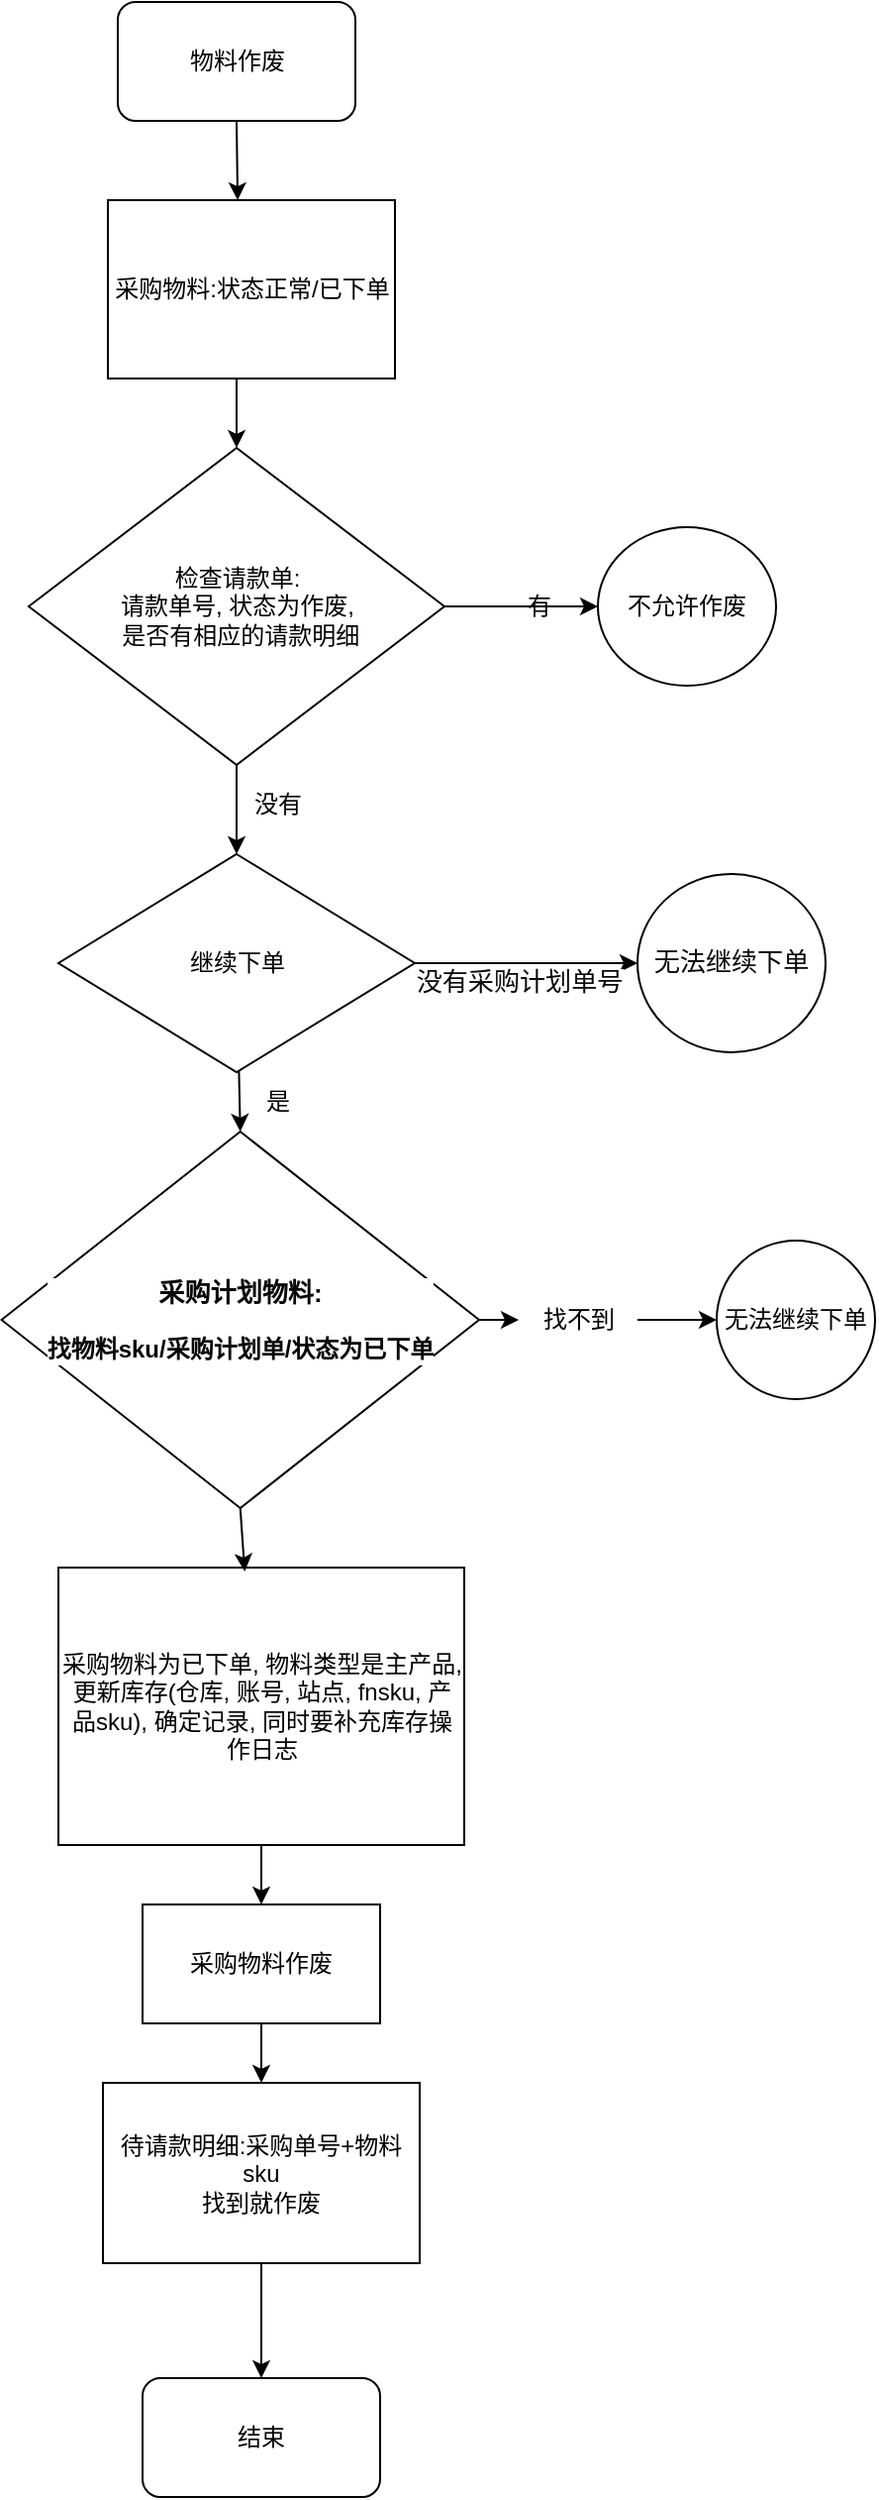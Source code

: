 <mxfile version="25.0.3">
  <diagram id="C5RBs43oDa-KdzZeNtuy" name="Page-1">
    <mxGraphModel dx="1434" dy="1915" grid="1" gridSize="10" guides="1" tooltips="1" connect="1" arrows="1" fold="1" page="1" pageScale="1" pageWidth="827" pageHeight="1169" math="0" shadow="0">
      <root>
        <mxCell id="WIyWlLk6GJQsqaUBKTNV-0" />
        <mxCell id="WIyWlLk6GJQsqaUBKTNV-1" parent="WIyWlLk6GJQsqaUBKTNV-0" />
        <mxCell id="m2hZsa0wDNXMLpw8VngB-17" style="edgeStyle=none;rounded=0;orthogonalLoop=1;jettySize=auto;html=1;exitX=1;exitY=0.5;exitDx=0;exitDy=0;entryX=0;entryY=0.5;entryDx=0;entryDy=0;" edge="1" parent="WIyWlLk6GJQsqaUBKTNV-1" source="m2hZsa0wDNXMLpw8VngB-5" target="m2hZsa0wDNXMLpw8VngB-10">
          <mxGeometry relative="1" as="geometry" />
        </mxCell>
        <mxCell id="m2hZsa0wDNXMLpw8VngB-20" style="edgeStyle=none;rounded=0;orthogonalLoop=1;jettySize=auto;html=1;exitX=0.5;exitY=1;exitDx=0;exitDy=0;entryX=0.5;entryY=0;entryDx=0;entryDy=0;" edge="1" parent="WIyWlLk6GJQsqaUBKTNV-1" source="m2hZsa0wDNXMLpw8VngB-5" target="m2hZsa0wDNXMLpw8VngB-19">
          <mxGeometry relative="1" as="geometry" />
        </mxCell>
        <mxCell id="m2hZsa0wDNXMLpw8VngB-5" value="&lt;span style=&quot;text-wrap-mode: nowrap;&quot;&gt;检查请款单:&lt;/span&gt;&lt;div&gt;&lt;span style=&quot;text-wrap-mode: nowrap;&quot;&gt;请款单号, 状态为作废,&lt;/span&gt;&lt;div style=&quot;text-wrap-mode: nowrap;&quot;&gt;&amp;nbsp;是否有相应的请款明细&lt;/div&gt;&lt;/div&gt;" style="rhombus;whiteSpace=wrap;html=1;" vertex="1" parent="WIyWlLk6GJQsqaUBKTNV-1">
          <mxGeometry x="112.5" y="195" width="210" height="160" as="geometry" />
        </mxCell>
        <mxCell id="m2hZsa0wDNXMLpw8VngB-7" style="edgeStyle=orthogonalEdgeStyle;rounded=0;orthogonalLoop=1;jettySize=auto;html=1;exitX=0.5;exitY=1;exitDx=0;exitDy=0;entryX=0.5;entryY=0;entryDx=0;entryDy=0;" edge="1" parent="WIyWlLk6GJQsqaUBKTNV-1" source="m2hZsa0wDNXMLpw8VngB-0" target="m2hZsa0wDNXMLpw8VngB-5">
          <mxGeometry relative="1" as="geometry" />
        </mxCell>
        <mxCell id="m2hZsa0wDNXMLpw8VngB-0" value="采购物料:状态正常/已下单" style="whiteSpace=wrap;html=1;" vertex="1" parent="WIyWlLk6GJQsqaUBKTNV-1">
          <mxGeometry x="152.5" y="70" width="145" height="90" as="geometry" />
        </mxCell>
        <mxCell id="m2hZsa0wDNXMLpw8VngB-10" value="不允许作废" style="ellipse;whiteSpace=wrap;html=1;" vertex="1" parent="WIyWlLk6GJQsqaUBKTNV-1">
          <mxGeometry x="400" y="235" width="90" height="80" as="geometry" />
        </mxCell>
        <mxCell id="m2hZsa0wDNXMLpw8VngB-15" value="有" style="text;html=1;align=center;verticalAlign=middle;resizable=0;points=[];autosize=1;strokeColor=none;fillColor=none;" vertex="1" parent="WIyWlLk6GJQsqaUBKTNV-1">
          <mxGeometry x="350" y="260" width="40" height="30" as="geometry" />
        </mxCell>
        <mxCell id="m2hZsa0wDNXMLpw8VngB-23" style="edgeStyle=none;rounded=0;orthogonalLoop=1;jettySize=auto;html=1;exitX=1;exitY=0.5;exitDx=0;exitDy=0;entryX=0;entryY=0.5;entryDx=0;entryDy=0;" edge="1" parent="WIyWlLk6GJQsqaUBKTNV-1" source="m2hZsa0wDNXMLpw8VngB-19" target="m2hZsa0wDNXMLpw8VngB-22">
          <mxGeometry relative="1" as="geometry" />
        </mxCell>
        <mxCell id="m2hZsa0wDNXMLpw8VngB-31" style="edgeStyle=none;rounded=0;orthogonalLoop=1;jettySize=auto;html=1;entryX=0.5;entryY=0;entryDx=0;entryDy=0;fontFamily=Helvetica;fontSize=12;fontColor=default;" edge="1" parent="WIyWlLk6GJQsqaUBKTNV-1" source="m2hZsa0wDNXMLpw8VngB-19" target="m2hZsa0wDNXMLpw8VngB-27">
          <mxGeometry relative="1" as="geometry" />
        </mxCell>
        <mxCell id="m2hZsa0wDNXMLpw8VngB-19" value="继续下单" style="rhombus;whiteSpace=wrap;html=1;" vertex="1" parent="WIyWlLk6GJQsqaUBKTNV-1">
          <mxGeometry x="127.5" y="400" width="180" height="110" as="geometry" />
        </mxCell>
        <mxCell id="m2hZsa0wDNXMLpw8VngB-22" value="&lt;div style=&quot;background-color: rgb(255, 255, 255);&quot;&gt;&lt;pre style=&quot;font-family: &amp;quot;Courier New&amp;quot;, monospace; font-size: 9.8pt;&quot;&gt;&lt;font color=&quot;#080808&quot;&gt;无法继续下单&lt;/font&gt;&lt;/pre&gt;&lt;/div&gt;" style="ellipse;whiteSpace=wrap;html=1;" vertex="1" parent="WIyWlLk6GJQsqaUBKTNV-1">
          <mxGeometry x="420" y="410" width="95" height="90" as="geometry" />
        </mxCell>
        <mxCell id="m2hZsa0wDNXMLpw8VngB-26" value="&lt;span style=&quot;font-family: &amp;quot;Courier New&amp;quot;, monospace; font-size: 13.067px; text-wrap-mode: wrap; background-color: rgb(255, 255, 255);&quot;&gt;&lt;font color=&quot;#080808&quot;&gt;没有采购计划单号&lt;/font&gt;&lt;/span&gt;" style="text;html=1;align=center;verticalAlign=middle;resizable=0;points=[];autosize=1;strokeColor=none;fillColor=none;fontFamily=Helvetica;fontSize=12;fontColor=default;" vertex="1" parent="WIyWlLk6GJQsqaUBKTNV-1">
          <mxGeometry x="290" y="450" width="140" height="30" as="geometry" />
        </mxCell>
        <mxCell id="m2hZsa0wDNXMLpw8VngB-29" style="edgeStyle=none;rounded=0;orthogonalLoop=1;jettySize=auto;html=1;entryX=0;entryY=0.5;entryDx=0;entryDy=0;fontFamily=Helvetica;fontSize=12;fontColor=default;" edge="1" parent="WIyWlLk6GJQsqaUBKTNV-1" source="m2hZsa0wDNXMLpw8VngB-30" target="m2hZsa0wDNXMLpw8VngB-28">
          <mxGeometry relative="1" as="geometry" />
        </mxCell>
        <mxCell id="m2hZsa0wDNXMLpw8VngB-27" value="&lt;div style=&quot;background-color: rgb(255, 255, 255);&quot;&gt;&lt;p style=&quot;font-size: 9.8pt;&quot;&gt;&lt;b style=&quot;&quot;&gt;&lt;font color=&quot;#080808&quot; style=&quot;&quot; face=&quot;Helvetica&quot;&gt;采购计划物料:&lt;br&gt; &lt;/font&gt;&lt;/b&gt;&lt;/p&gt;&lt;p style=&quot;&quot;&gt;&lt;b style=&quot;&quot;&gt;&lt;font color=&quot;#080808&quot; style=&quot;&quot; face=&quot;Helvetica&quot;&gt;找物料sku/采购计划单/状态为已下单&lt;/font&gt;&lt;/b&gt;&lt;/p&gt;&lt;p style=&quot;color: rgb(8, 8, 8);&quot;&gt;&lt;/p&gt;&lt;/div&gt;" style="rhombus;whiteSpace=wrap;html=1;strokeColor=default;align=center;verticalAlign=middle;fontFamily=Helvetica;fontSize=12;fontColor=default;fillColor=default;" vertex="1" parent="WIyWlLk6GJQsqaUBKTNV-1">
          <mxGeometry x="98.75" y="540" width="241.25" height="190" as="geometry" />
        </mxCell>
        <mxCell id="m2hZsa0wDNXMLpw8VngB-28" value="无法继续下单" style="ellipse;whiteSpace=wrap;html=1;strokeColor=default;align=center;verticalAlign=middle;fontFamily=Helvetica;fontSize=12;fontColor=default;fillColor=default;" vertex="1" parent="WIyWlLk6GJQsqaUBKTNV-1">
          <mxGeometry x="460" y="595" width="80" height="80" as="geometry" />
        </mxCell>
        <mxCell id="m2hZsa0wDNXMLpw8VngB-37" value="是" style="text;html=1;align=center;verticalAlign=middle;resizable=0;points=[];autosize=1;strokeColor=none;fillColor=none;fontFamily=Helvetica;fontSize=12;fontColor=default;" vertex="1" parent="WIyWlLk6GJQsqaUBKTNV-1">
          <mxGeometry x="217.5" y="510" width="40" height="30" as="geometry" />
        </mxCell>
        <mxCell id="m2hZsa0wDNXMLpw8VngB-38" value="没有" style="text;html=1;align=center;verticalAlign=middle;resizable=0;points=[];autosize=1;strokeColor=none;fillColor=none;fontFamily=Helvetica;fontSize=12;fontColor=default;" vertex="1" parent="WIyWlLk6GJQsqaUBKTNV-1">
          <mxGeometry x="212.5" y="360" width="50" height="30" as="geometry" />
        </mxCell>
        <mxCell id="m2hZsa0wDNXMLpw8VngB-44" style="edgeStyle=none;rounded=0;orthogonalLoop=1;jettySize=auto;html=1;exitX=0.5;exitY=1;exitDx=0;exitDy=0;fontFamily=Helvetica;fontSize=12;fontColor=default;" edge="1" parent="WIyWlLk6GJQsqaUBKTNV-1" source="m2hZsa0wDNXMLpw8VngB-39" target="m2hZsa0wDNXMLpw8VngB-43">
          <mxGeometry relative="1" as="geometry" />
        </mxCell>
        <mxCell id="m2hZsa0wDNXMLpw8VngB-39" value="采购物料为已下单, 物料类型是主产品, 更新库存(仓库, 账号, 站点, fnsku, 产品sku), 确定记录, 同时要补充库存操作日志" style="whiteSpace=wrap;html=1;strokeColor=default;align=center;verticalAlign=middle;fontFamily=Helvetica;fontSize=12;fontColor=default;fillColor=default;" vertex="1" parent="WIyWlLk6GJQsqaUBKTNV-1">
          <mxGeometry x="127.5" y="760" width="205" height="140" as="geometry" />
        </mxCell>
        <mxCell id="m2hZsa0wDNXMLpw8VngB-40" style="edgeStyle=none;rounded=0;orthogonalLoop=1;jettySize=auto;html=1;exitX=0.5;exitY=1;exitDx=0;exitDy=0;entryX=0.459;entryY=0.014;entryDx=0;entryDy=0;entryPerimeter=0;fontFamily=Helvetica;fontSize=12;fontColor=default;" edge="1" parent="WIyWlLk6GJQsqaUBKTNV-1" source="m2hZsa0wDNXMLpw8VngB-27" target="m2hZsa0wDNXMLpw8VngB-39">
          <mxGeometry relative="1" as="geometry" />
        </mxCell>
        <mxCell id="m2hZsa0wDNXMLpw8VngB-57" style="edgeStyle=none;rounded=0;orthogonalLoop=1;jettySize=auto;html=1;exitX=0.5;exitY=1;exitDx=0;exitDy=0;entryX=0.5;entryY=0;entryDx=0;entryDy=0;fontFamily=Helvetica;fontSize=12;fontColor=default;" edge="1" parent="WIyWlLk6GJQsqaUBKTNV-1" source="m2hZsa0wDNXMLpw8VngB-41" target="m2hZsa0wDNXMLpw8VngB-56">
          <mxGeometry relative="1" as="geometry" />
        </mxCell>
        <mxCell id="m2hZsa0wDNXMLpw8VngB-41" value="待请款明细:采购单号+物料sku&lt;div&gt;找到就作废&lt;/div&gt;" style="whiteSpace=wrap;html=1;strokeColor=default;align=center;verticalAlign=middle;fontFamily=Helvetica;fontSize=12;fontColor=default;fillColor=default;" vertex="1" parent="WIyWlLk6GJQsqaUBKTNV-1">
          <mxGeometry x="150" y="1020" width="160" height="91" as="geometry" />
        </mxCell>
        <mxCell id="m2hZsa0wDNXMLpw8VngB-45" style="edgeStyle=none;rounded=0;orthogonalLoop=1;jettySize=auto;html=1;exitX=0.5;exitY=1;exitDx=0;exitDy=0;entryX=0.5;entryY=0;entryDx=0;entryDy=0;fontFamily=Helvetica;fontSize=12;fontColor=default;" edge="1" parent="WIyWlLk6GJQsqaUBKTNV-1" source="m2hZsa0wDNXMLpw8VngB-43" target="m2hZsa0wDNXMLpw8VngB-41">
          <mxGeometry relative="1" as="geometry" />
        </mxCell>
        <mxCell id="m2hZsa0wDNXMLpw8VngB-43" value="采购物料作废" style="whiteSpace=wrap;html=1;strokeColor=default;align=center;verticalAlign=middle;fontFamily=Helvetica;fontSize=12;fontColor=default;fillColor=default;" vertex="1" parent="WIyWlLk6GJQsqaUBKTNV-1">
          <mxGeometry x="170" y="930" width="120" height="60" as="geometry" />
        </mxCell>
        <mxCell id="m2hZsa0wDNXMLpw8VngB-51" value="" style="edgeStyle=none;rounded=0;orthogonalLoop=1;jettySize=auto;html=1;entryX=0;entryY=0.5;entryDx=0;entryDy=0;fontFamily=Helvetica;fontSize=12;fontColor=default;" edge="1" parent="WIyWlLk6GJQsqaUBKTNV-1" source="m2hZsa0wDNXMLpw8VngB-27" target="m2hZsa0wDNXMLpw8VngB-30">
          <mxGeometry relative="1" as="geometry">
            <mxPoint x="340" y="635" as="sourcePoint" />
            <mxPoint x="460" y="635" as="targetPoint" />
          </mxGeometry>
        </mxCell>
        <mxCell id="m2hZsa0wDNXMLpw8VngB-30" value="找不到" style="text;html=1;align=center;verticalAlign=middle;resizable=0;points=[];autosize=1;strokeColor=none;fillColor=none;fontFamily=Helvetica;fontSize=12;fontColor=default;" vertex="1" parent="WIyWlLk6GJQsqaUBKTNV-1">
          <mxGeometry x="360" y="620" width="60" height="30" as="geometry" />
        </mxCell>
        <mxCell id="m2hZsa0wDNXMLpw8VngB-54" value="物料作废" style="rounded=1;whiteSpace=wrap;html=1;strokeColor=default;align=center;verticalAlign=middle;fontFamily=Helvetica;fontSize=12;fontColor=default;fillColor=default;" vertex="1" parent="WIyWlLk6GJQsqaUBKTNV-1">
          <mxGeometry x="157.5" y="-30" width="120" height="60" as="geometry" />
        </mxCell>
        <mxCell id="m2hZsa0wDNXMLpw8VngB-55" style="edgeStyle=none;rounded=0;orthogonalLoop=1;jettySize=auto;html=1;exitX=0.75;exitY=1;exitDx=0;exitDy=0;fontFamily=Helvetica;fontSize=12;fontColor=default;" edge="1" parent="WIyWlLk6GJQsqaUBKTNV-1" source="m2hZsa0wDNXMLpw8VngB-54" target="m2hZsa0wDNXMLpw8VngB-54">
          <mxGeometry relative="1" as="geometry" />
        </mxCell>
        <mxCell id="m2hZsa0wDNXMLpw8VngB-56" value="结束" style="rounded=1;whiteSpace=wrap;html=1;strokeColor=default;align=center;verticalAlign=middle;fontFamily=Helvetica;fontSize=12;fontColor=default;fillColor=default;" vertex="1" parent="WIyWlLk6GJQsqaUBKTNV-1">
          <mxGeometry x="170" y="1169" width="120" height="60" as="geometry" />
        </mxCell>
        <mxCell id="m2hZsa0wDNXMLpw8VngB-58" style="edgeStyle=none;rounded=0;orthogonalLoop=1;jettySize=auto;html=1;exitX=0.5;exitY=1;exitDx=0;exitDy=0;entryX=0.452;entryY=0;entryDx=0;entryDy=0;entryPerimeter=0;fontFamily=Helvetica;fontSize=12;fontColor=default;" edge="1" parent="WIyWlLk6GJQsqaUBKTNV-1" source="m2hZsa0wDNXMLpw8VngB-54" target="m2hZsa0wDNXMLpw8VngB-0">
          <mxGeometry relative="1" as="geometry" />
        </mxCell>
      </root>
    </mxGraphModel>
  </diagram>
</mxfile>
